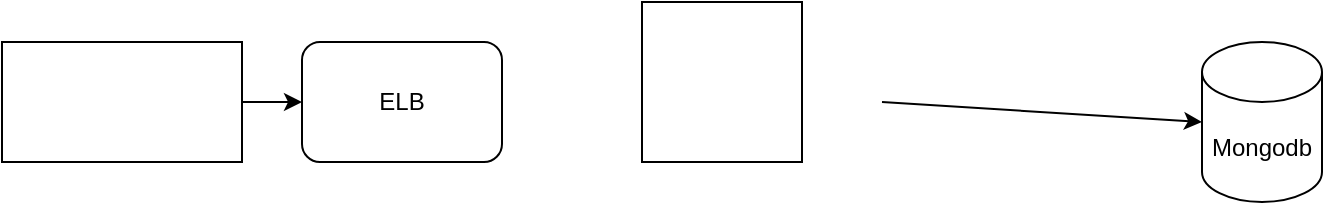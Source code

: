 <mxfile version="14.6.0" type="github"><diagram id="9BJbjBOE7yd8O-yI-YhQ" name="Page-1"><mxGraphModel dx="1162" dy="694" grid="1" gridSize="10" guides="1" tooltips="1" connect="1" arrows="1" fold="1" page="1" pageScale="1" pageWidth="850" pageHeight="1100" math="0" shadow="0"><root><mxCell id="0"/><mxCell id="1" parent="0"/><mxCell id="i_Td0l9Gn13khP3NbcQP-1" value="" style="rounded=0;whiteSpace=wrap;html=1;" parent="1" vertex="1"><mxGeometry x="30" y="220" width="120" height="60" as="geometry"/></mxCell><mxCell id="i_Td0l9Gn13khP3NbcQP-3" value="" style="endArrow=classic;html=1;exitX=1;exitY=0.5;exitDx=0;exitDy=0;startArrow=none;entryX=0;entryY=0.5;entryDx=0;entryDy=0;" parent="1" source="i_Td0l9Gn13khP3NbcQP-2" target="i_Td0l9Gn13khP3NbcQP-2" edge="1"><mxGeometry width="50" height="50" relative="1" as="geometry"><mxPoint x="400" y="360" as="sourcePoint"/><mxPoint x="320" y="230" as="targetPoint"/></mxGeometry></mxCell><mxCell id="i_Td0l9Gn13khP3NbcQP-5" value="Mongodb" style="shape=cylinder3;whiteSpace=wrap;html=1;boundedLbl=1;backgroundOutline=1;size=15;" parent="1" vertex="1"><mxGeometry x="630" y="220" width="60" height="80" as="geometry"/></mxCell><mxCell id="i_Td0l9Gn13khP3NbcQP-6" value="" style="endArrow=classic;html=1;entryX=0;entryY=0.5;entryDx=0;entryDy=0;entryPerimeter=0;" parent="1" target="i_Td0l9Gn13khP3NbcQP-5" edge="1"><mxGeometry width="50" height="50" relative="1" as="geometry"><mxPoint x="470" y="250" as="sourcePoint"/><mxPoint x="450" y="310" as="targetPoint"/></mxGeometry></mxCell><mxCell id="i_Td0l9Gn13khP3NbcQP-2" value="ELB" style="rounded=1;whiteSpace=wrap;html=1;" parent="1" vertex="1"><mxGeometry x="180" y="220" width="100" height="60" as="geometry"/></mxCell><mxCell id="i_Td0l9Gn13khP3NbcQP-8" value="" style="endArrow=classic;html=1;exitX=1;exitY=0.5;exitDx=0;exitDy=0;entryX=0;entryY=0.5;entryDx=0;entryDy=0;" parent="1" source="i_Td0l9Gn13khP3NbcQP-1" target="i_Td0l9Gn13khP3NbcQP-2" edge="1"><mxGeometry width="50" height="50" relative="1" as="geometry"><mxPoint x="400" y="360" as="sourcePoint"/><mxPoint x="450" y="310" as="targetPoint"/></mxGeometry></mxCell><mxCell id="i_Td0l9Gn13khP3NbcQP-9" value="" style="whiteSpace=wrap;html=1;aspect=fixed;" parent="1" vertex="1"><mxGeometry x="350" y="200" width="80" height="80" as="geometry"/></mxCell></root></mxGraphModel></diagram></mxfile>